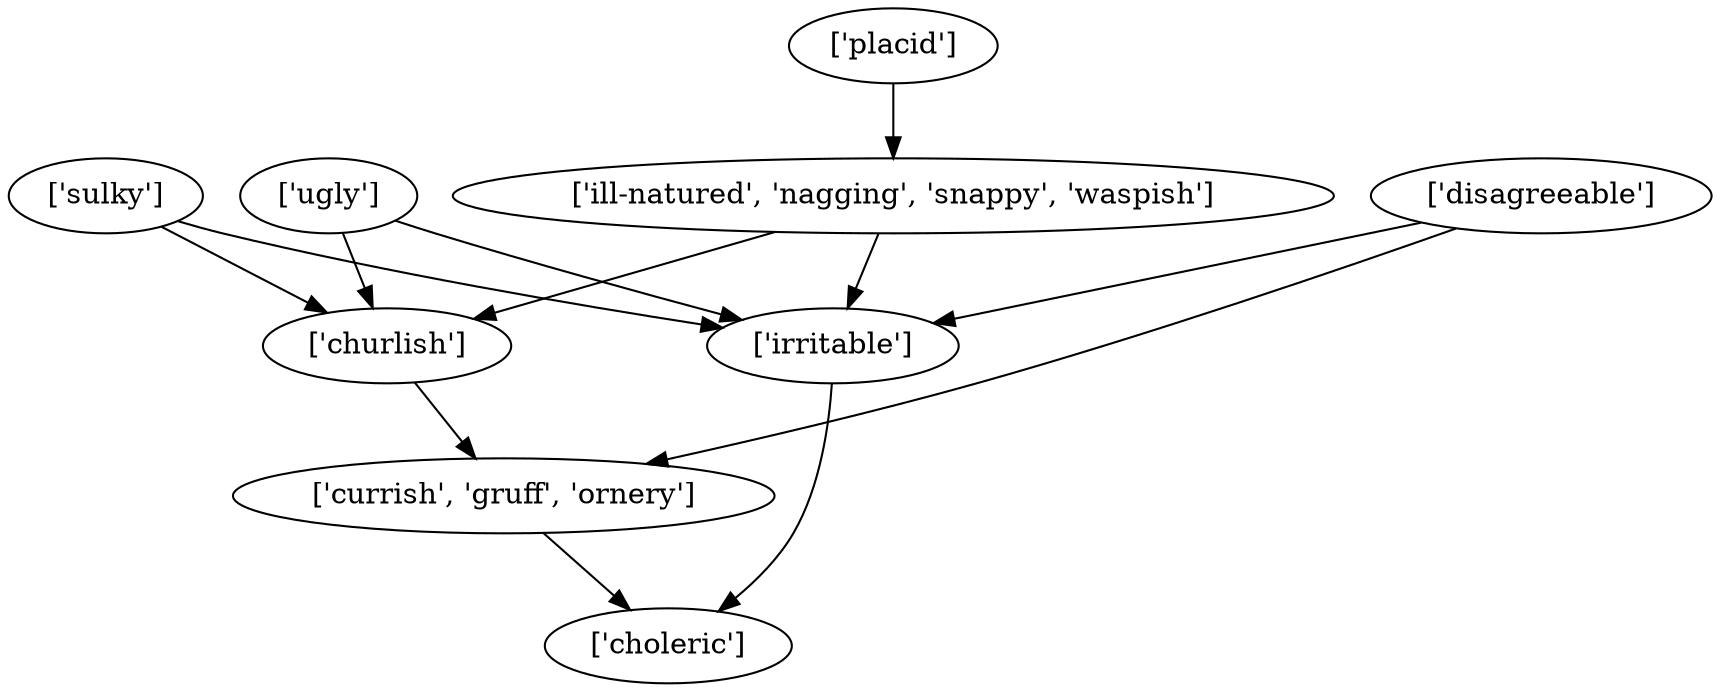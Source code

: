strict digraph  {
	"['ugly']" -> "['irritable']";
	"['ugly']" -> "['churlish']";
	"['irritable']" -> "['choleric']";
	"['churlish']" -> "['currish', 'gruff', 'ornery']";
	"['disagreeable']" -> "['irritable']";
	"['disagreeable']" -> "['currish', 'gruff', 'ornery']";
	"['currish', 'gruff', 'ornery']" -> "['choleric']";
	"['ill-natured', 'nagging', 'snappy', 'waspish']" -> "['irritable']";
	"['ill-natured', 'nagging', 'snappy', 'waspish']" -> "['churlish']";
	"['placid']" -> "['ill-natured', 'nagging', 'snappy', 'waspish']";
	"['sulky']" -> "['irritable']";
	"['sulky']" -> "['churlish']";
}
